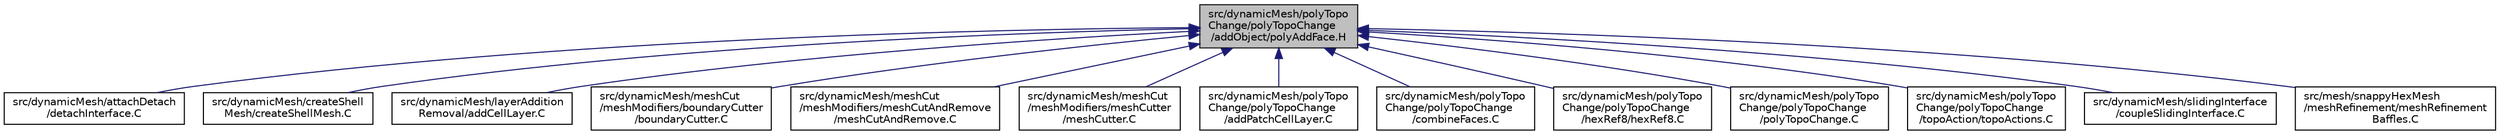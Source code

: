 digraph "src/dynamicMesh/polyTopoChange/polyTopoChange/addObject/polyAddFace.H"
{
  bgcolor="transparent";
  edge [fontname="Helvetica",fontsize="10",labelfontname="Helvetica",labelfontsize="10"];
  node [fontname="Helvetica",fontsize="10",shape=record];
  Node159 [label="src/dynamicMesh/polyTopo\lChange/polyTopoChange\l/addObject/polyAddFace.H",height=0.2,width=0.4,color="black", fillcolor="grey75", style="filled", fontcolor="black"];
  Node159 -> Node160 [dir="back",color="midnightblue",fontsize="10",style="solid",fontname="Helvetica"];
  Node160 [label="src/dynamicMesh/attachDetach\l/detachInterface.C",height=0.2,width=0.4,color="black",URL="$a00377.html"];
  Node159 -> Node161 [dir="back",color="midnightblue",fontsize="10",style="solid",fontname="Helvetica"];
  Node161 [label="src/dynamicMesh/createShell\lMesh/createShellMesh.C",height=0.2,width=0.4,color="black",URL="$a00395.html"];
  Node159 -> Node162 [dir="back",color="midnightblue",fontsize="10",style="solid",fontname="Helvetica"];
  Node162 [label="src/dynamicMesh/layerAddition\lRemoval/addCellLayer.C",height=0.2,width=0.4,color="black",URL="$a00443.html"];
  Node159 -> Node163 [dir="back",color="midnightblue",fontsize="10",style="solid",fontname="Helvetica"];
  Node163 [label="src/dynamicMesh/meshCut\l/meshModifiers/boundaryCutter\l/boundaryCutter.C",height=0.2,width=0.4,color="black",URL="$a00509.html"];
  Node159 -> Node164 [dir="back",color="midnightblue",fontsize="10",style="solid",fontname="Helvetica"];
  Node164 [label="src/dynamicMesh/meshCut\l/meshModifiers/meshCutAndRemove\l/meshCutAndRemove.C",height=0.2,width=0.4,color="black",URL="$a00515.html"];
  Node159 -> Node165 [dir="back",color="midnightblue",fontsize="10",style="solid",fontname="Helvetica"];
  Node165 [label="src/dynamicMesh/meshCut\l/meshModifiers/meshCutter\l/meshCutter.C",height=0.2,width=0.4,color="black",URL="$a00521.html"];
  Node159 -> Node166 [dir="back",color="midnightblue",fontsize="10",style="solid",fontname="Helvetica"];
  Node166 [label="src/dynamicMesh/polyTopo\lChange/polyTopoChange\l/addPatchCellLayer.C",height=0.2,width=0.4,color="black",URL="$a00722.html"];
  Node159 -> Node167 [dir="back",color="midnightblue",fontsize="10",style="solid",fontname="Helvetica"];
  Node167 [label="src/dynamicMesh/polyTopo\lChange/polyTopoChange\l/combineFaces.C",height=0.2,width=0.4,color="black",URL="$a00728.html"];
  Node159 -> Node168 [dir="back",color="midnightblue",fontsize="10",style="solid",fontname="Helvetica"];
  Node168 [label="src/dynamicMesh/polyTopo\lChange/polyTopoChange\l/hexRef8/hexRef8.C",height=0.2,width=0.4,color="black",URL="$a00752.html"];
  Node159 -> Node169 [dir="back",color="midnightblue",fontsize="10",style="solid",fontname="Helvetica"];
  Node169 [label="src/dynamicMesh/polyTopo\lChange/polyTopoChange\l/polyTopoChange.C",height=0.2,width=0.4,color="black",URL="$a00788.html"];
  Node159 -> Node170 [dir="back",color="midnightblue",fontsize="10",style="solid",fontname="Helvetica"];
  Node170 [label="src/dynamicMesh/polyTopo\lChange/polyTopoChange\l/topoAction/topoActions.C",height=0.2,width=0.4,color="black",URL="$a00854.html"];
  Node159 -> Node171 [dir="back",color="midnightblue",fontsize="10",style="solid",fontname="Helvetica"];
  Node171 [label="src/dynamicMesh/slidingInterface\l/coupleSlidingInterface.C",height=0.2,width=0.4,color="black",URL="$a00878.html"];
  Node159 -> Node172 [dir="back",color="midnightblue",fontsize="10",style="solid",fontname="Helvetica"];
  Node172 [label="src/mesh/snappyHexMesh\l/meshRefinement/meshRefinement\lBaffles.C",height=0.2,width=0.4,color="black",URL="$a07739.html"];
}
